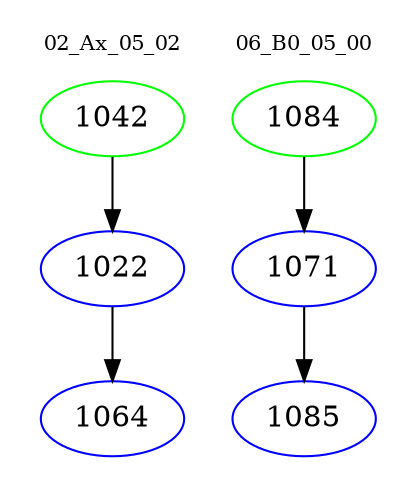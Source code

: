digraph{
subgraph cluster_0 {
color = white
label = "02_Ax_05_02";
fontsize=10;
T0_1042 [label="1042", color="green"]
T0_1042 -> T0_1022 [color="black"]
T0_1022 [label="1022", color="blue"]
T0_1022 -> T0_1064 [color="black"]
T0_1064 [label="1064", color="blue"]
}
subgraph cluster_1 {
color = white
label = "06_B0_05_00";
fontsize=10;
T1_1084 [label="1084", color="green"]
T1_1084 -> T1_1071 [color="black"]
T1_1071 [label="1071", color="blue"]
T1_1071 -> T1_1085 [color="black"]
T1_1085 [label="1085", color="blue"]
}
}

